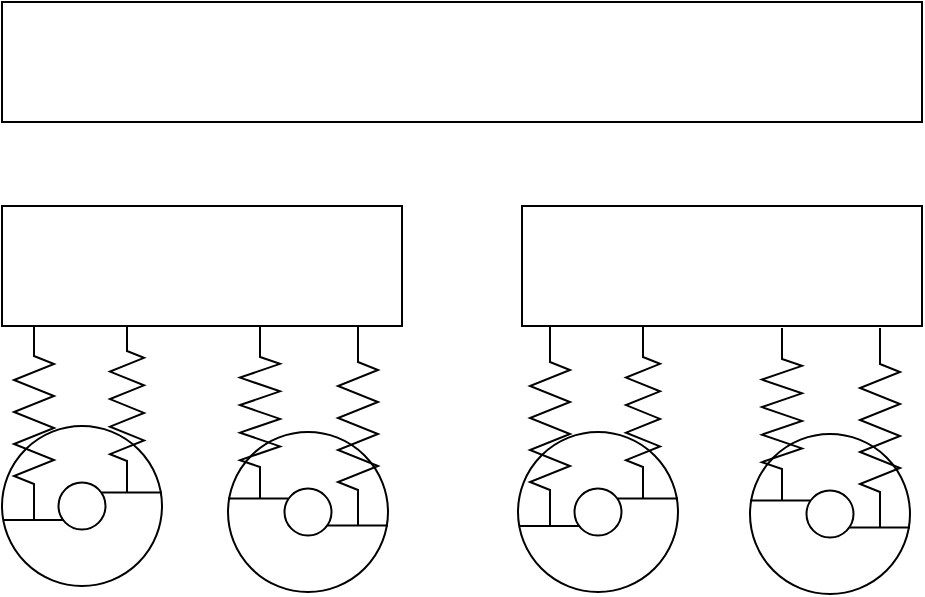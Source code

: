 <mxfile version="20.6.0" type="device"><diagram id="rM1lmnfGxrAzxuw8mjFB" name="Страница 1"><mxGraphModel dx="546" dy="1038" grid="0" gridSize="10" guides="1" tooltips="1" connect="1" arrows="1" fold="1" page="0" pageScale="1" pageWidth="827" pageHeight="1169" math="0" shadow="0"><root><mxCell id="0"/><mxCell id="1" parent="0"/><mxCell id="SlUXQjNFLYxCvz92IcWp-35" value="" style="group;rotation=0;" vertex="1" connectable="0" parent="1"><mxGeometry x="446" y="-87" width="80" height="133" as="geometry"/></mxCell><mxCell id="SlUXQjNFLYxCvz92IcWp-36" value="" style="group;rotation=180;" vertex="1" connectable="0" parent="SlUXQjNFLYxCvz92IcWp-35"><mxGeometry y="53" width="80" height="80" as="geometry"/></mxCell><mxCell id="SlUXQjNFLYxCvz92IcWp-37" value="" style="group;rotation=180;" vertex="1" connectable="0" parent="SlUXQjNFLYxCvz92IcWp-36"><mxGeometry width="80" height="80" as="geometry"/></mxCell><mxCell id="SlUXQjNFLYxCvz92IcWp-38" value="" style="ellipse;whiteSpace=wrap;html=1;aspect=fixed;strokeWidth=1;" vertex="1" parent="SlUXQjNFLYxCvz92IcWp-37"><mxGeometry width="80" height="80" as="geometry"/></mxCell><mxCell id="SlUXQjNFLYxCvz92IcWp-39" value="" style="ellipse;whiteSpace=wrap;html=1;aspect=fixed;strokeWidth=1;" vertex="1" parent="SlUXQjNFLYxCvz92IcWp-37"><mxGeometry x="28.25" y="28.25" width="23.5" height="23.5" as="geometry"/></mxCell><mxCell id="SlUXQjNFLYxCvz92IcWp-40" value="" style="line;strokeWidth=1;html=1;" vertex="1" parent="SlUXQjNFLYxCvz92IcWp-37"><mxGeometry x="50" y="28.25" width="30" height="10" as="geometry"/></mxCell><mxCell id="SlUXQjNFLYxCvz92IcWp-41" value="" style="line;strokeWidth=1;html=1;" vertex="1" parent="SlUXQjNFLYxCvz92IcWp-36"><mxGeometry x="1" y="42" width="30" height="10" as="geometry"/></mxCell><mxCell id="SlUXQjNFLYxCvz92IcWp-42" value="" style="pointerEvents=1;verticalLabelPosition=bottom;shadow=0;dashed=0;align=center;html=1;verticalAlign=top;shape=mxgraph.electrical.resistors.resistor_2;strokeWidth=1;direction=south;" vertex="1" parent="SlUXQjNFLYxCvz92IcWp-35"><mxGeometry x="6" width="20" height="100" as="geometry"/></mxCell><mxCell id="SlUXQjNFLYxCvz92IcWp-43" value="" style="pointerEvents=1;verticalLabelPosition=bottom;shadow=0;dashed=0;align=center;html=1;verticalAlign=top;shape=mxgraph.electrical.resistors.resistor_2;strokeWidth=1;direction=south;" vertex="1" parent="SlUXQjNFLYxCvz92IcWp-35"><mxGeometry x="54" width="17" height="86" as="geometry"/></mxCell><mxCell id="SlUXQjNFLYxCvz92IcWp-45" value="" style="rounded=0;whiteSpace=wrap;html=1;strokeWidth=1;" vertex="1" parent="1"><mxGeometry x="446" y="-144" width="200" height="60" as="geometry"/></mxCell><mxCell id="SlUXQjNFLYxCvz92IcWp-65" value="" style="group" vertex="1" connectable="0" parent="1"><mxGeometry x="559" y="-84" width="81.75" height="133" as="geometry"/></mxCell><mxCell id="SlUXQjNFLYxCvz92IcWp-66" value="" style="group;rotation=180;" vertex="1" connectable="0" parent="SlUXQjNFLYxCvz92IcWp-65"><mxGeometry y="53" width="81.75" height="80" as="geometry"/></mxCell><mxCell id="SlUXQjNFLYxCvz92IcWp-67" value="" style="group;rotation=180;" vertex="1" connectable="0" parent="SlUXQjNFLYxCvz92IcWp-66"><mxGeometry width="81.75" height="80" as="geometry"/></mxCell><mxCell id="SlUXQjNFLYxCvz92IcWp-68" value="" style="ellipse;whiteSpace=wrap;html=1;aspect=fixed;strokeWidth=1;" vertex="1" parent="SlUXQjNFLYxCvz92IcWp-67"><mxGeometry width="80" height="80" as="geometry"/></mxCell><mxCell id="SlUXQjNFLYxCvz92IcWp-69" value="" style="ellipse;whiteSpace=wrap;html=1;aspect=fixed;strokeWidth=1;" vertex="1" parent="SlUXQjNFLYxCvz92IcWp-67"><mxGeometry x="28.25" y="28.25" width="23.5" height="23.5" as="geometry"/></mxCell><mxCell id="SlUXQjNFLYxCvz92IcWp-70" value="" style="line;strokeWidth=1;html=1;" vertex="1" parent="SlUXQjNFLYxCvz92IcWp-67"><mxGeometry x="50" y="41.75" width="30" height="10" as="geometry"/></mxCell><mxCell id="SlUXQjNFLYxCvz92IcWp-71" value="" style="line;strokeWidth=1;html=1;" vertex="1" parent="SlUXQjNFLYxCvz92IcWp-67"><mxGeometry y="28.25" width="30" height="10" as="geometry"/></mxCell><mxCell id="SlUXQjNFLYxCvz92IcWp-72" value="" style="pointerEvents=1;verticalLabelPosition=bottom;shadow=0;dashed=0;align=center;html=1;verticalAlign=top;shape=mxgraph.electrical.resistors.resistor_2;strokeWidth=1;direction=south;" vertex="1" parent="SlUXQjNFLYxCvz92IcWp-65"><mxGeometry x="6" width="20" height="86" as="geometry"/></mxCell><mxCell id="SlUXQjNFLYxCvz92IcWp-73" value="" style="pointerEvents=1;verticalLabelPosition=bottom;shadow=0;dashed=0;align=center;html=1;verticalAlign=top;shape=mxgraph.electrical.resistors.resistor_2;strokeWidth=1;direction=south;" vertex="1" parent="SlUXQjNFLYxCvz92IcWp-65"><mxGeometry x="55" width="20" height="100" as="geometry"/></mxCell><mxCell id="SlUXQjNFLYxCvz92IcWp-74" value="" style="group;rotation=0;" vertex="1" connectable="0" parent="1"><mxGeometry x="704" y="-84" width="80" height="133" as="geometry"/></mxCell><mxCell id="SlUXQjNFLYxCvz92IcWp-75" value="" style="group;rotation=180;" vertex="1" connectable="0" parent="SlUXQjNFLYxCvz92IcWp-74"><mxGeometry y="53" width="80" height="80" as="geometry"/></mxCell><mxCell id="SlUXQjNFLYxCvz92IcWp-76" value="" style="group;rotation=180;" vertex="1" connectable="0" parent="SlUXQjNFLYxCvz92IcWp-75"><mxGeometry width="80" height="80" as="geometry"/></mxCell><mxCell id="SlUXQjNFLYxCvz92IcWp-77" value="" style="ellipse;whiteSpace=wrap;html=1;aspect=fixed;strokeWidth=1;" vertex="1" parent="SlUXQjNFLYxCvz92IcWp-76"><mxGeometry width="80" height="80" as="geometry"/></mxCell><mxCell id="SlUXQjNFLYxCvz92IcWp-78" value="" style="ellipse;whiteSpace=wrap;html=1;aspect=fixed;strokeWidth=1;" vertex="1" parent="SlUXQjNFLYxCvz92IcWp-76"><mxGeometry x="28.25" y="28.25" width="23.5" height="23.5" as="geometry"/></mxCell><mxCell id="SlUXQjNFLYxCvz92IcWp-79" value="" style="line;strokeWidth=1;html=1;" vertex="1" parent="SlUXQjNFLYxCvz92IcWp-76"><mxGeometry x="50" y="28.25" width="30" height="10" as="geometry"/></mxCell><mxCell id="SlUXQjNFLYxCvz92IcWp-80" value="" style="line;strokeWidth=1;html=1;" vertex="1" parent="SlUXQjNFLYxCvz92IcWp-75"><mxGeometry x="1" y="42" width="30" height="10" as="geometry"/></mxCell><mxCell id="SlUXQjNFLYxCvz92IcWp-81" value="" style="pointerEvents=1;verticalLabelPosition=bottom;shadow=0;dashed=0;align=center;html=1;verticalAlign=top;shape=mxgraph.electrical.resistors.resistor_2;strokeWidth=1;direction=south;" vertex="1" parent="SlUXQjNFLYxCvz92IcWp-74"><mxGeometry x="6" width="20" height="100" as="geometry"/></mxCell><mxCell id="SlUXQjNFLYxCvz92IcWp-82" value="" style="pointerEvents=1;verticalLabelPosition=bottom;shadow=0;dashed=0;align=center;html=1;verticalAlign=top;shape=mxgraph.electrical.resistors.resistor_2;strokeWidth=1;direction=south;" vertex="1" parent="SlUXQjNFLYxCvz92IcWp-74"><mxGeometry x="54" width="17" height="86" as="geometry"/></mxCell><mxCell id="SlUXQjNFLYxCvz92IcWp-83" value="" style="rounded=0;whiteSpace=wrap;html=1;strokeWidth=1;" vertex="1" parent="1"><mxGeometry x="706" y="-144" width="200" height="60" as="geometry"/></mxCell><mxCell id="SlUXQjNFLYxCvz92IcWp-84" value="" style="group" vertex="1" connectable="0" parent="1"><mxGeometry x="820" y="-83" width="81.75" height="133" as="geometry"/></mxCell><mxCell id="SlUXQjNFLYxCvz92IcWp-85" value="" style="group;rotation=180;" vertex="1" connectable="0" parent="SlUXQjNFLYxCvz92IcWp-84"><mxGeometry y="53" width="81.75" height="80" as="geometry"/></mxCell><mxCell id="SlUXQjNFLYxCvz92IcWp-86" value="" style="group;rotation=180;" vertex="1" connectable="0" parent="SlUXQjNFLYxCvz92IcWp-85"><mxGeometry width="81.75" height="80" as="geometry"/></mxCell><mxCell id="SlUXQjNFLYxCvz92IcWp-87" value="" style="ellipse;whiteSpace=wrap;html=1;aspect=fixed;strokeWidth=1;" vertex="1" parent="SlUXQjNFLYxCvz92IcWp-86"><mxGeometry width="80" height="80" as="geometry"/></mxCell><mxCell id="SlUXQjNFLYxCvz92IcWp-88" value="" style="ellipse;whiteSpace=wrap;html=1;aspect=fixed;strokeWidth=1;" vertex="1" parent="SlUXQjNFLYxCvz92IcWp-86"><mxGeometry x="28.25" y="28.25" width="23.5" height="23.5" as="geometry"/></mxCell><mxCell id="SlUXQjNFLYxCvz92IcWp-89" value="" style="line;strokeWidth=1;html=1;" vertex="1" parent="SlUXQjNFLYxCvz92IcWp-86"><mxGeometry x="50" y="41.75" width="30" height="10" as="geometry"/></mxCell><mxCell id="SlUXQjNFLYxCvz92IcWp-90" value="" style="line;strokeWidth=1;html=1;" vertex="1" parent="SlUXQjNFLYxCvz92IcWp-86"><mxGeometry y="28.25" width="30" height="10" as="geometry"/></mxCell><mxCell id="SlUXQjNFLYxCvz92IcWp-91" value="" style="pointerEvents=1;verticalLabelPosition=bottom;shadow=0;dashed=0;align=center;html=1;verticalAlign=top;shape=mxgraph.electrical.resistors.resistor_2;strokeWidth=1;direction=south;" vertex="1" parent="SlUXQjNFLYxCvz92IcWp-84"><mxGeometry x="6" width="20" height="86" as="geometry"/></mxCell><mxCell id="SlUXQjNFLYxCvz92IcWp-92" value="" style="pointerEvents=1;verticalLabelPosition=bottom;shadow=0;dashed=0;align=center;html=1;verticalAlign=top;shape=mxgraph.electrical.resistors.resistor_2;strokeWidth=1;direction=south;" vertex="1" parent="SlUXQjNFLYxCvz92IcWp-84"><mxGeometry x="55" width="20" height="100" as="geometry"/></mxCell><mxCell id="SlUXQjNFLYxCvz92IcWp-94" value="" style="rounded=0;whiteSpace=wrap;html=1;strokeWidth=1;" vertex="1" parent="1"><mxGeometry x="446" y="-246" width="460" height="60" as="geometry"/></mxCell></root></mxGraphModel></diagram></mxfile>